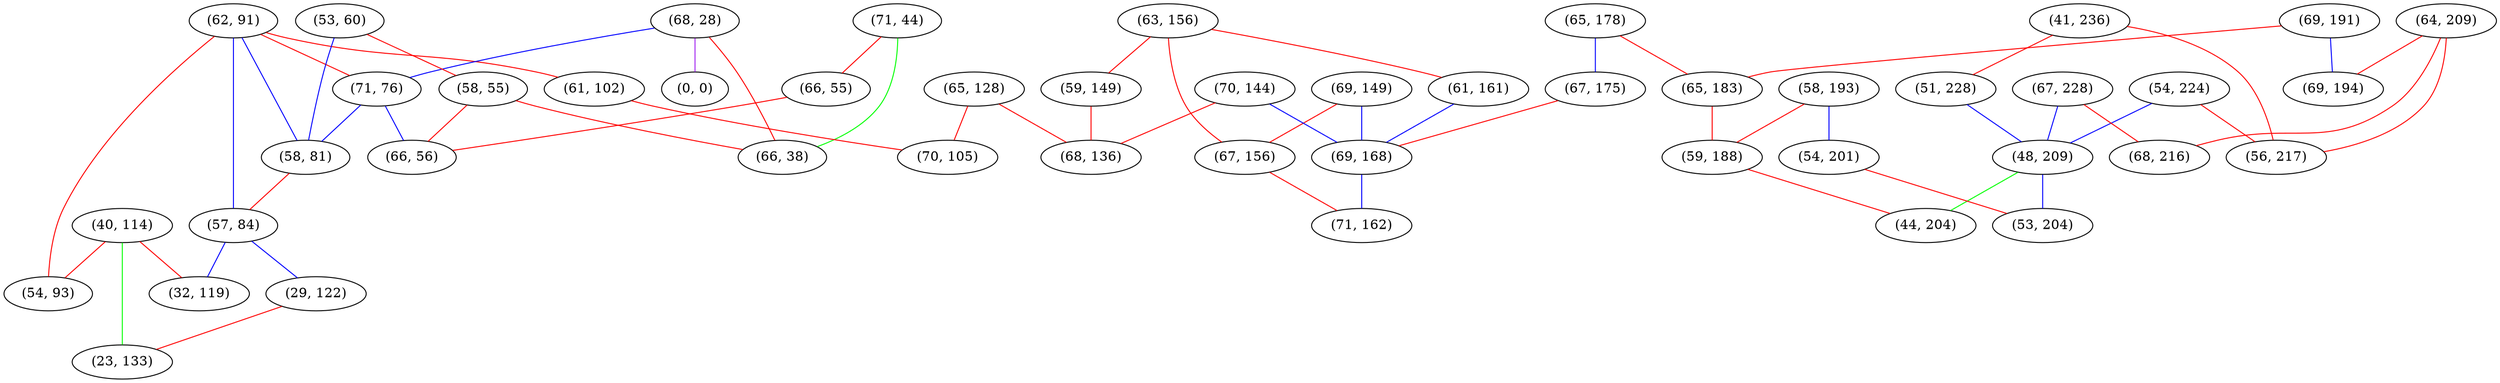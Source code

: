 graph "" {
"(62, 91)";
"(63, 156)";
"(68, 28)";
"(71, 76)";
"(53, 60)";
"(65, 178)";
"(69, 149)";
"(58, 81)";
"(65, 128)";
"(54, 224)";
"(67, 175)";
"(69, 191)";
"(59, 149)";
"(71, 44)";
"(67, 228)";
"(64, 209)";
"(61, 161)";
"(40, 114)";
"(54, 93)";
"(68, 216)";
"(70, 144)";
"(41, 236)";
"(0, 0)";
"(58, 193)";
"(68, 136)";
"(58, 55)";
"(51, 228)";
"(56, 217)";
"(66, 38)";
"(67, 156)";
"(57, 84)";
"(48, 209)";
"(69, 168)";
"(29, 122)";
"(32, 119)";
"(61, 102)";
"(66, 55)";
"(70, 105)";
"(23, 133)";
"(65, 183)";
"(59, 188)";
"(44, 204)";
"(54, 201)";
"(71, 162)";
"(66, 56)";
"(69, 194)";
"(53, 204)";
"(62, 91)" -- "(61, 102)"  [color=red, key=0, weight=1];
"(62, 91)" -- "(71, 76)"  [color=red, key=0, weight=1];
"(62, 91)" -- "(58, 81)"  [color=blue, key=0, weight=3];
"(62, 91)" -- "(57, 84)"  [color=blue, key=0, weight=3];
"(62, 91)" -- "(54, 93)"  [color=red, key=0, weight=1];
"(63, 156)" -- "(61, 161)"  [color=red, key=0, weight=1];
"(63, 156)" -- "(67, 156)"  [color=red, key=0, weight=1];
"(63, 156)" -- "(59, 149)"  [color=red, key=0, weight=1];
"(68, 28)" -- "(71, 76)"  [color=blue, key=0, weight=3];
"(68, 28)" -- "(66, 38)"  [color=red, key=0, weight=1];
"(68, 28)" -- "(0, 0)"  [color=purple, key=0, weight=4];
"(71, 76)" -- "(66, 56)"  [color=blue, key=0, weight=3];
"(71, 76)" -- "(58, 81)"  [color=blue, key=0, weight=3];
"(53, 60)" -- "(58, 55)"  [color=red, key=0, weight=1];
"(53, 60)" -- "(58, 81)"  [color=blue, key=0, weight=3];
"(65, 178)" -- "(67, 175)"  [color=blue, key=0, weight=3];
"(65, 178)" -- "(65, 183)"  [color=red, key=0, weight=1];
"(69, 149)" -- "(67, 156)"  [color=red, key=0, weight=1];
"(69, 149)" -- "(69, 168)"  [color=blue, key=0, weight=3];
"(58, 81)" -- "(57, 84)"  [color=red, key=0, weight=1];
"(65, 128)" -- "(70, 105)"  [color=red, key=0, weight=1];
"(65, 128)" -- "(68, 136)"  [color=red, key=0, weight=1];
"(54, 224)" -- "(56, 217)"  [color=red, key=0, weight=1];
"(54, 224)" -- "(48, 209)"  [color=blue, key=0, weight=3];
"(67, 175)" -- "(69, 168)"  [color=red, key=0, weight=1];
"(69, 191)" -- "(69, 194)"  [color=blue, key=0, weight=3];
"(69, 191)" -- "(65, 183)"  [color=red, key=0, weight=1];
"(59, 149)" -- "(68, 136)"  [color=red, key=0, weight=1];
"(71, 44)" -- "(66, 55)"  [color=red, key=0, weight=1];
"(71, 44)" -- "(66, 38)"  [color=green, key=0, weight=2];
"(67, 228)" -- "(48, 209)"  [color=blue, key=0, weight=3];
"(67, 228)" -- "(68, 216)"  [color=red, key=0, weight=1];
"(64, 209)" -- "(56, 217)"  [color=red, key=0, weight=1];
"(64, 209)" -- "(69, 194)"  [color=red, key=0, weight=1];
"(64, 209)" -- "(68, 216)"  [color=red, key=0, weight=1];
"(61, 161)" -- "(69, 168)"  [color=blue, key=0, weight=3];
"(40, 114)" -- "(23, 133)"  [color=green, key=0, weight=2];
"(40, 114)" -- "(54, 93)"  [color=red, key=0, weight=1];
"(40, 114)" -- "(32, 119)"  [color=red, key=0, weight=1];
"(70, 144)" -- "(69, 168)"  [color=blue, key=0, weight=3];
"(70, 144)" -- "(68, 136)"  [color=red, key=0, weight=1];
"(41, 236)" -- "(56, 217)"  [color=red, key=0, weight=1];
"(41, 236)" -- "(51, 228)"  [color=red, key=0, weight=1];
"(58, 193)" -- "(54, 201)"  [color=blue, key=0, weight=3];
"(58, 193)" -- "(59, 188)"  [color=red, key=0, weight=1];
"(58, 55)" -- "(66, 56)"  [color=red, key=0, weight=1];
"(58, 55)" -- "(66, 38)"  [color=red, key=0, weight=1];
"(51, 228)" -- "(48, 209)"  [color=blue, key=0, weight=3];
"(67, 156)" -- "(71, 162)"  [color=red, key=0, weight=1];
"(57, 84)" -- "(29, 122)"  [color=blue, key=0, weight=3];
"(57, 84)" -- "(32, 119)"  [color=blue, key=0, weight=3];
"(48, 209)" -- "(53, 204)"  [color=blue, key=0, weight=3];
"(48, 209)" -- "(44, 204)"  [color=green, key=0, weight=2];
"(69, 168)" -- "(71, 162)"  [color=blue, key=0, weight=3];
"(29, 122)" -- "(23, 133)"  [color=red, key=0, weight=1];
"(61, 102)" -- "(70, 105)"  [color=red, key=0, weight=1];
"(66, 55)" -- "(66, 56)"  [color=red, key=0, weight=1];
"(65, 183)" -- "(59, 188)"  [color=red, key=0, weight=1];
"(59, 188)" -- "(44, 204)"  [color=red, key=0, weight=1];
"(54, 201)" -- "(53, 204)"  [color=red, key=0, weight=1];
}
